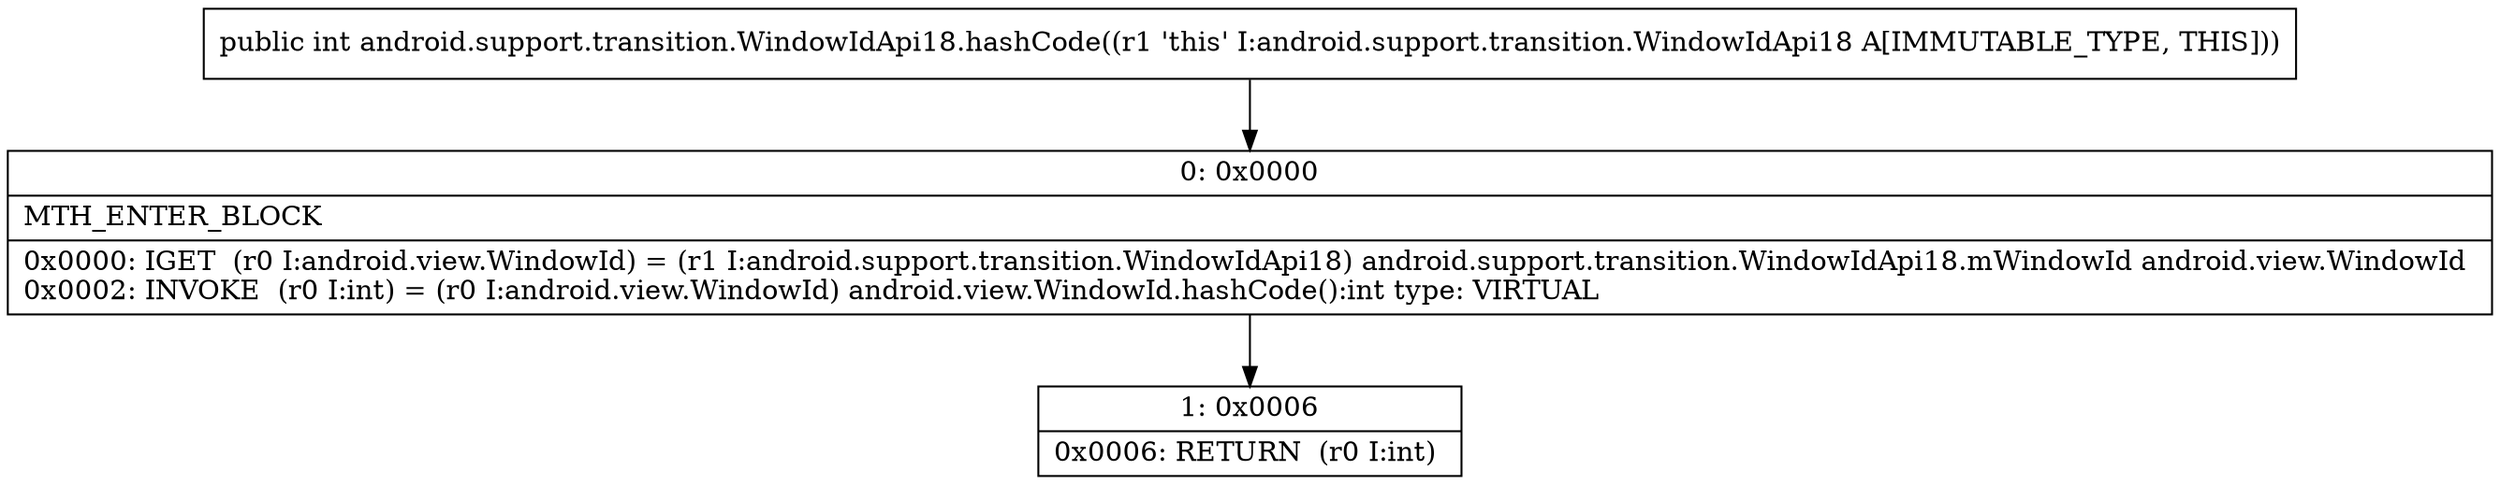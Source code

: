 digraph "CFG forandroid.support.transition.WindowIdApi18.hashCode()I" {
Node_0 [shape=record,label="{0\:\ 0x0000|MTH_ENTER_BLOCK\l|0x0000: IGET  (r0 I:android.view.WindowId) = (r1 I:android.support.transition.WindowIdApi18) android.support.transition.WindowIdApi18.mWindowId android.view.WindowId \l0x0002: INVOKE  (r0 I:int) = (r0 I:android.view.WindowId) android.view.WindowId.hashCode():int type: VIRTUAL \l}"];
Node_1 [shape=record,label="{1\:\ 0x0006|0x0006: RETURN  (r0 I:int) \l}"];
MethodNode[shape=record,label="{public int android.support.transition.WindowIdApi18.hashCode((r1 'this' I:android.support.transition.WindowIdApi18 A[IMMUTABLE_TYPE, THIS])) }"];
MethodNode -> Node_0;
Node_0 -> Node_1;
}

